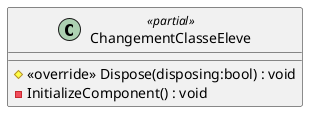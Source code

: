 @startuml
class ChangementClasseEleve <<partial>> {
    # <<override>> Dispose(disposing:bool) : void
    - InitializeComponent() : void
}
@enduml
